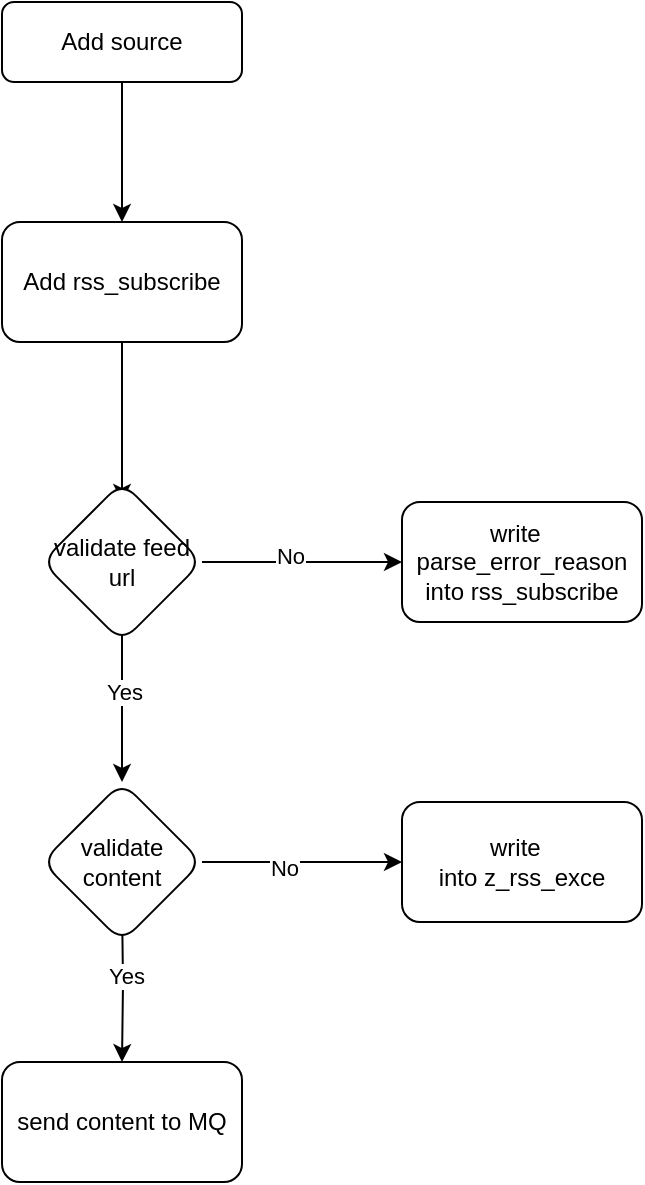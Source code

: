 <mxfile version="22.1.4" type="github">
  <diagram id="C5RBs43oDa-KdzZeNtuy" name="Page-1">
    <mxGraphModel dx="1434" dy="764" grid="1" gridSize="10" guides="1" tooltips="1" connect="1" arrows="1" fold="1" page="1" pageScale="1" pageWidth="827" pageHeight="1169" math="0" shadow="0">
      <root>
        <mxCell id="WIyWlLk6GJQsqaUBKTNV-0" />
        <mxCell id="WIyWlLk6GJQsqaUBKTNV-1" parent="WIyWlLk6GJQsqaUBKTNV-0" />
        <mxCell id="zTsqR_SSk_T-D4MaPYQQ-1" value="" style="edgeStyle=orthogonalEdgeStyle;rounded=0;orthogonalLoop=1;jettySize=auto;html=1;" edge="1" parent="WIyWlLk6GJQsqaUBKTNV-1" source="WIyWlLk6GJQsqaUBKTNV-3" target="zTsqR_SSk_T-D4MaPYQQ-0">
          <mxGeometry relative="1" as="geometry" />
        </mxCell>
        <mxCell id="WIyWlLk6GJQsqaUBKTNV-3" value="Add source" style="rounded=1;whiteSpace=wrap;html=1;fontSize=12;glass=0;strokeWidth=1;shadow=0;" parent="WIyWlLk6GJQsqaUBKTNV-1" vertex="1">
          <mxGeometry x="160" y="80" width="120" height="40" as="geometry" />
        </mxCell>
        <mxCell id="zTsqR_SSk_T-D4MaPYQQ-3" value="" style="edgeStyle=orthogonalEdgeStyle;rounded=0;orthogonalLoop=1;jettySize=auto;html=1;" edge="1" parent="WIyWlLk6GJQsqaUBKTNV-1" source="zTsqR_SSk_T-D4MaPYQQ-0">
          <mxGeometry relative="1" as="geometry">
            <mxPoint x="220" y="330" as="targetPoint" />
          </mxGeometry>
        </mxCell>
        <mxCell id="zTsqR_SSk_T-D4MaPYQQ-0" value="Add rss_subscribe" style="whiteSpace=wrap;html=1;rounded=1;glass=0;strokeWidth=1;shadow=0;" vertex="1" parent="WIyWlLk6GJQsqaUBKTNV-1">
          <mxGeometry x="160" y="190" width="120" height="60" as="geometry" />
        </mxCell>
        <mxCell id="zTsqR_SSk_T-D4MaPYQQ-5" value="" style="edgeStyle=orthogonalEdgeStyle;rounded=0;orthogonalLoop=1;jettySize=auto;html=1;" edge="1" parent="WIyWlLk6GJQsqaUBKTNV-1">
          <mxGeometry relative="1" as="geometry">
            <mxPoint x="220" y="390" as="sourcePoint" />
            <mxPoint x="220" y="470" as="targetPoint" />
          </mxGeometry>
        </mxCell>
        <mxCell id="zTsqR_SSk_T-D4MaPYQQ-10" value="Yes" style="edgeLabel;html=1;align=center;verticalAlign=middle;resizable=0;points=[];" vertex="1" connectable="0" parent="zTsqR_SSk_T-D4MaPYQQ-5">
          <mxGeometry x="-0.13" y="1" relative="1" as="geometry">
            <mxPoint as="offset" />
          </mxGeometry>
        </mxCell>
        <mxCell id="zTsqR_SSk_T-D4MaPYQQ-7" value="" style="edgeStyle=orthogonalEdgeStyle;rounded=0;orthogonalLoop=1;jettySize=auto;html=1;" edge="1" parent="WIyWlLk6GJQsqaUBKTNV-1" target="zTsqR_SSk_T-D4MaPYQQ-6">
          <mxGeometry relative="1" as="geometry">
            <mxPoint x="220" y="530" as="sourcePoint" />
          </mxGeometry>
        </mxCell>
        <mxCell id="zTsqR_SSk_T-D4MaPYQQ-15" value="Yes" style="edgeLabel;html=1;align=center;verticalAlign=middle;resizable=0;points=[];" vertex="1" connectable="0" parent="zTsqR_SSk_T-D4MaPYQQ-7">
          <mxGeometry x="-0.081" y="1" relative="1" as="geometry">
            <mxPoint as="offset" />
          </mxGeometry>
        </mxCell>
        <mxCell id="zTsqR_SSk_T-D4MaPYQQ-6" value="send content to MQ" style="whiteSpace=wrap;html=1;rounded=1;glass=0;strokeWidth=1;shadow=0;" vertex="1" parent="WIyWlLk6GJQsqaUBKTNV-1">
          <mxGeometry x="160" y="610" width="120" height="60" as="geometry" />
        </mxCell>
        <mxCell id="zTsqR_SSk_T-D4MaPYQQ-12" value="" style="edgeStyle=orthogonalEdgeStyle;rounded=0;orthogonalLoop=1;jettySize=auto;html=1;" edge="1" parent="WIyWlLk6GJQsqaUBKTNV-1" source="zTsqR_SSk_T-D4MaPYQQ-8" target="zTsqR_SSk_T-D4MaPYQQ-11">
          <mxGeometry relative="1" as="geometry" />
        </mxCell>
        <mxCell id="zTsqR_SSk_T-D4MaPYQQ-13" value="No" style="edgeLabel;html=1;align=center;verticalAlign=middle;resizable=0;points=[];" vertex="1" connectable="0" parent="zTsqR_SSk_T-D4MaPYQQ-12">
          <mxGeometry x="-0.12" y="3" relative="1" as="geometry">
            <mxPoint as="offset" />
          </mxGeometry>
        </mxCell>
        <mxCell id="zTsqR_SSk_T-D4MaPYQQ-8" value="validate feed url" style="rhombus;whiteSpace=wrap;html=1;rounded=1;glass=0;strokeWidth=1;shadow=0;" vertex="1" parent="WIyWlLk6GJQsqaUBKTNV-1">
          <mxGeometry x="180" y="320" width="80" height="80" as="geometry" />
        </mxCell>
        <mxCell id="zTsqR_SSk_T-D4MaPYQQ-11" value="write&amp;nbsp;&amp;nbsp;&lt;br&gt;parse_error_reason into rss_subscribe" style="whiteSpace=wrap;html=1;rounded=1;glass=0;strokeWidth=1;shadow=0;" vertex="1" parent="WIyWlLk6GJQsqaUBKTNV-1">
          <mxGeometry x="360" y="330" width="120" height="60" as="geometry" />
        </mxCell>
        <mxCell id="zTsqR_SSk_T-D4MaPYQQ-18" value="" style="edgeStyle=orthogonalEdgeStyle;rounded=0;orthogonalLoop=1;jettySize=auto;html=1;" edge="1" parent="WIyWlLk6GJQsqaUBKTNV-1" source="zTsqR_SSk_T-D4MaPYQQ-16" target="zTsqR_SSk_T-D4MaPYQQ-17">
          <mxGeometry relative="1" as="geometry" />
        </mxCell>
        <mxCell id="zTsqR_SSk_T-D4MaPYQQ-19" value="No" style="edgeLabel;html=1;align=center;verticalAlign=middle;resizable=0;points=[];" vertex="1" connectable="0" parent="zTsqR_SSk_T-D4MaPYQQ-18">
          <mxGeometry x="-0.18" y="-3" relative="1" as="geometry">
            <mxPoint as="offset" />
          </mxGeometry>
        </mxCell>
        <mxCell id="zTsqR_SSk_T-D4MaPYQQ-16" value="validate content" style="rhombus;whiteSpace=wrap;html=1;rounded=1;glass=0;strokeWidth=1;shadow=0;" vertex="1" parent="WIyWlLk6GJQsqaUBKTNV-1">
          <mxGeometry x="180" y="470" width="80" height="80" as="geometry" />
        </mxCell>
        <mxCell id="zTsqR_SSk_T-D4MaPYQQ-17" value="write&amp;nbsp;&amp;nbsp;&lt;br style=&quot;border-color: var(--border-color);&quot;&gt;into z_rss_exce" style="whiteSpace=wrap;html=1;rounded=1;glass=0;strokeWidth=1;shadow=0;" vertex="1" parent="WIyWlLk6GJQsqaUBKTNV-1">
          <mxGeometry x="360" y="480" width="120" height="60" as="geometry" />
        </mxCell>
      </root>
    </mxGraphModel>
  </diagram>
</mxfile>
